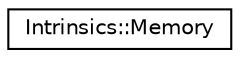 digraph "Graphical Class Hierarchy"
{
  edge [fontname="Helvetica",fontsize="10",labelfontname="Helvetica",labelfontsize="10"];
  node [fontname="Helvetica",fontsize="10",shape=record];
  rankdir="LR";
  Node0 [label="Intrinsics::Memory",height=0.2,width=0.4,color="black", fillcolor="white", style="filled",URL="$struct_intrinsics_1_1_memory.html"];
}

